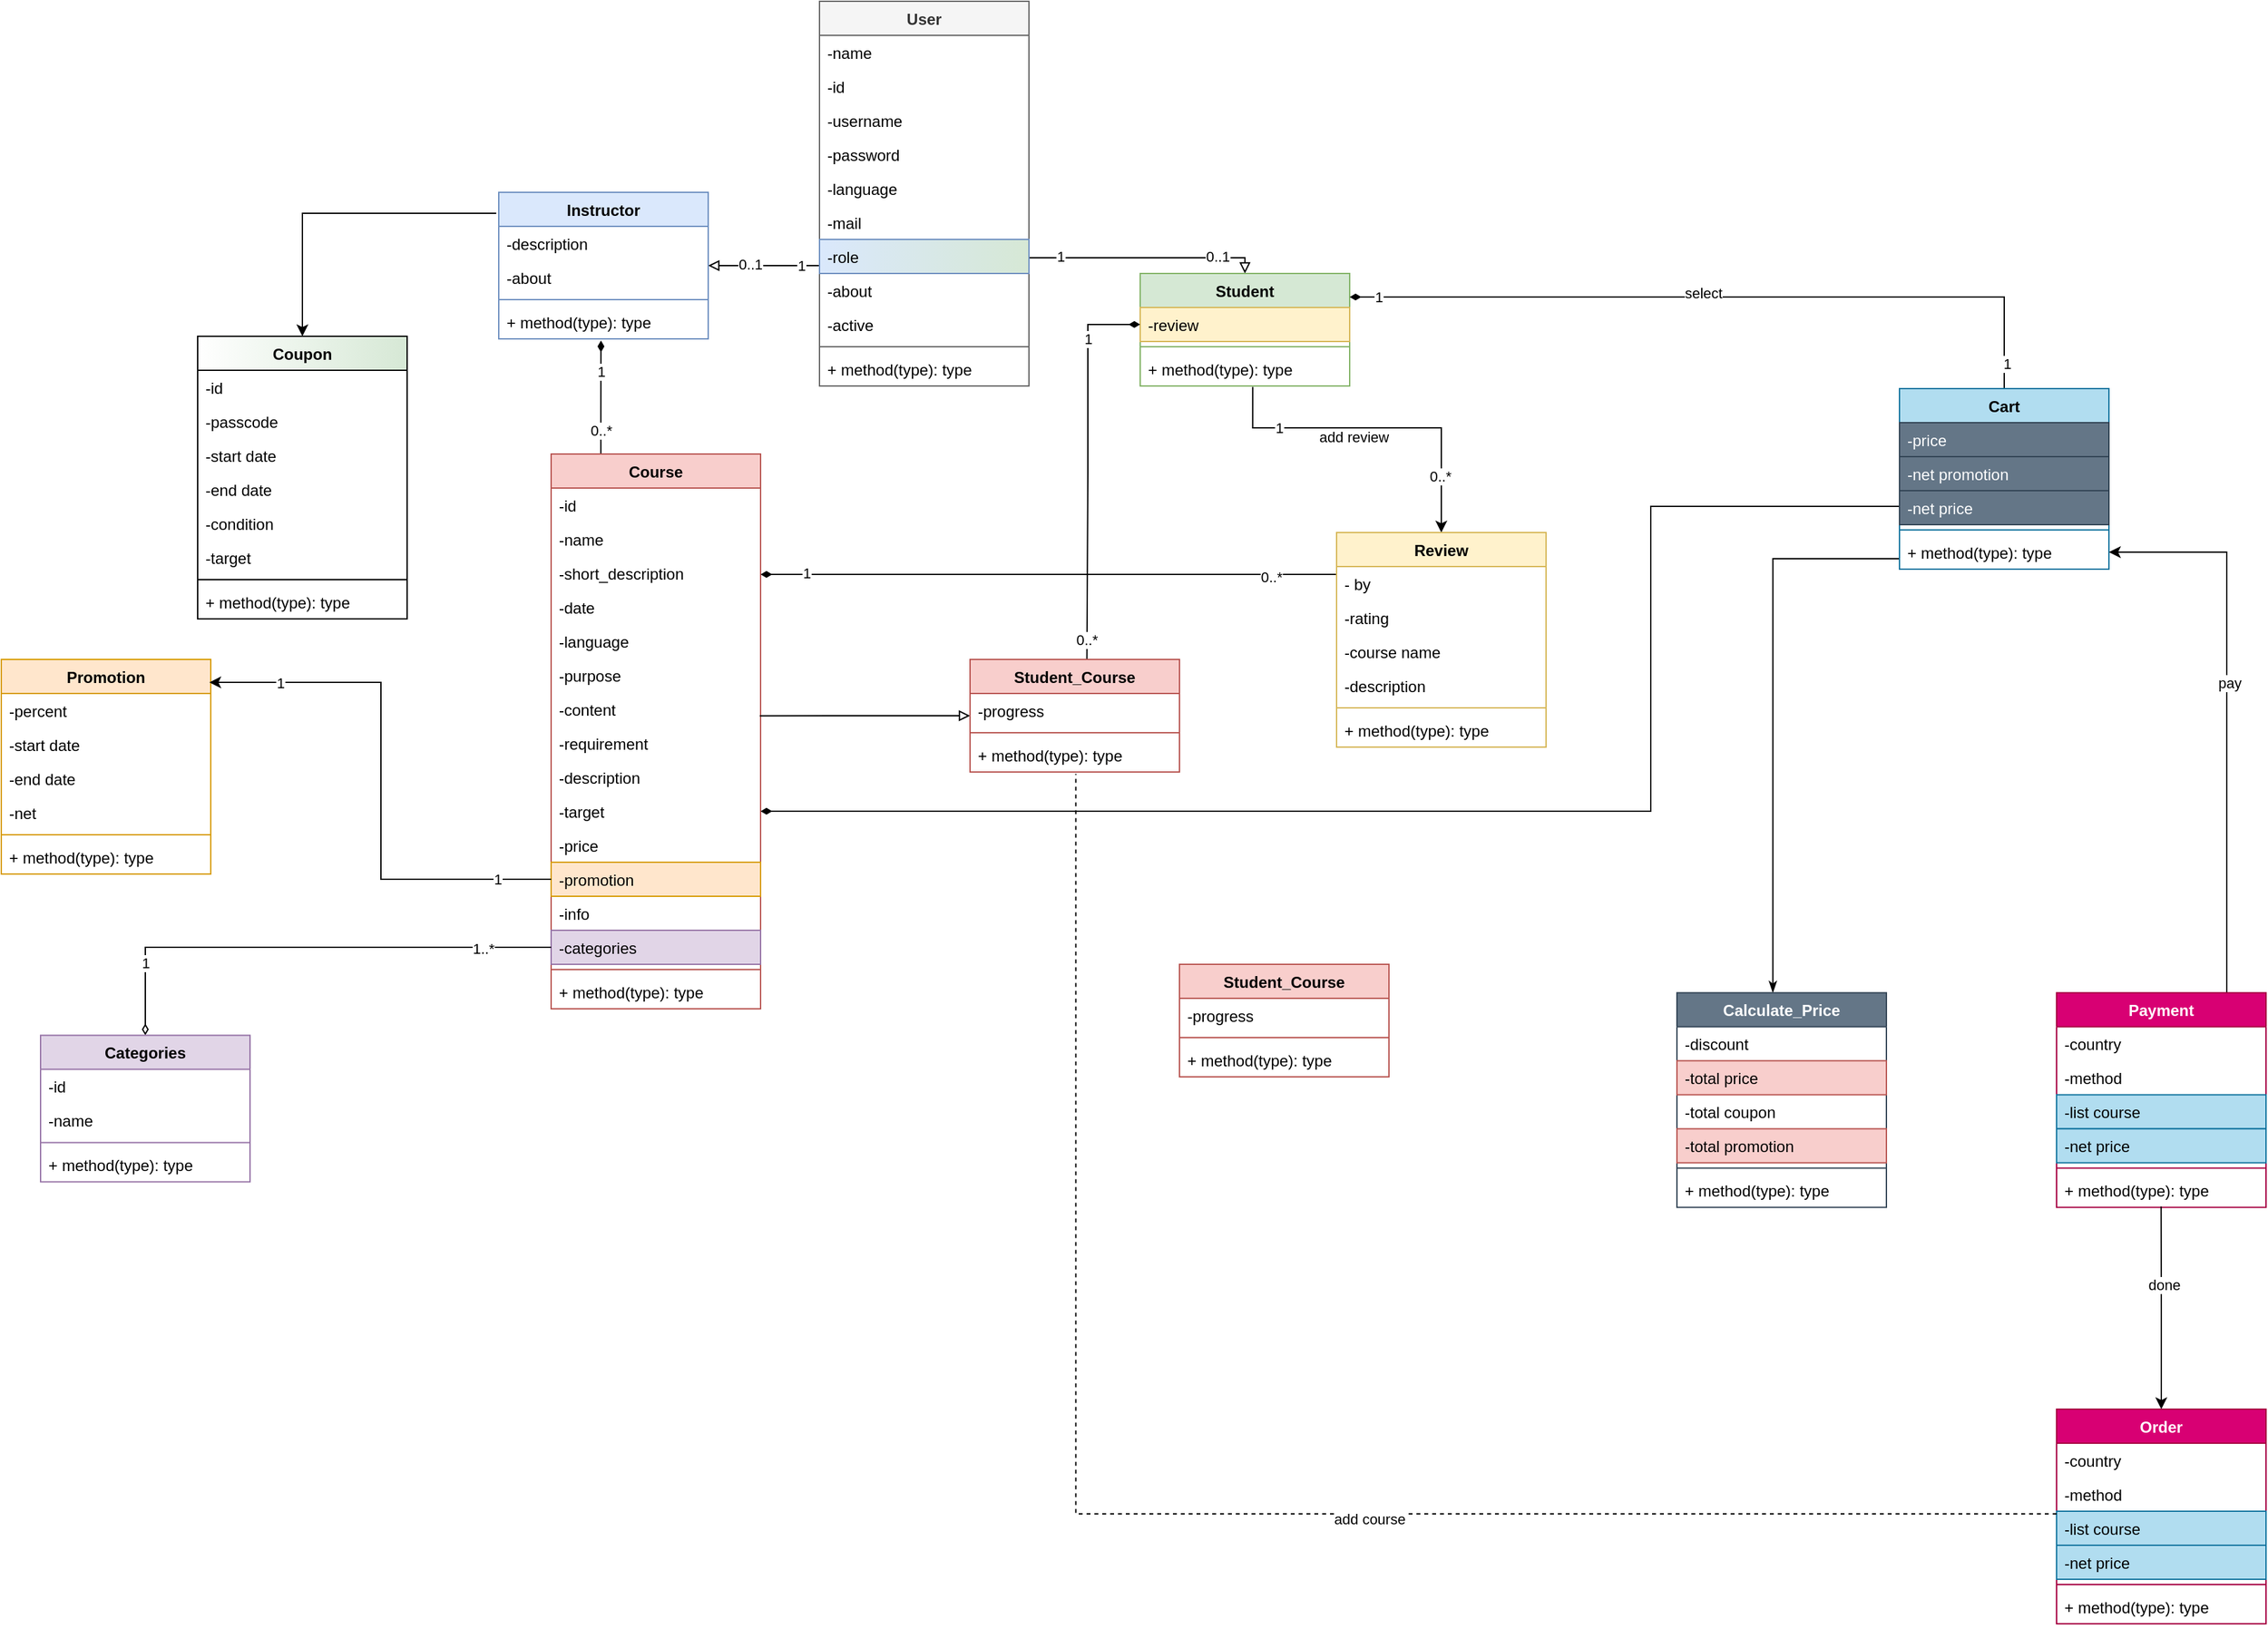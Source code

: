 <mxfile version="20.8.19" type="github">
  <diagram name="Page-1" id="RoZd-cWgufaqt0LcxTIa">
    <mxGraphModel dx="2246" dy="1105" grid="1" gridSize="10" guides="1" tooltips="1" connect="1" arrows="1" fold="1" page="1" pageScale="1" pageWidth="850" pageHeight="1100" math="0" shadow="0">
      <root>
        <mxCell id="0" />
        <mxCell id="1" parent="0" />
        <mxCell id="R6KmrhAIqxs1jMvVyGCJ-106" style="edgeStyle=orthogonalEdgeStyle;rounded=0;orthogonalLoop=1;jettySize=auto;html=1;endArrow=diamondThin;endFill=1;entryX=0.488;entryY=1.05;entryDx=0;entryDy=0;entryPerimeter=0;" parent="1" source="R6KmrhAIqxs1jMvVyGCJ-5" target="R6KmrhAIqxs1jMvVyGCJ-25" edge="1">
          <mxGeometry relative="1" as="geometry">
            <mxPoint x="140" y="280" as="targetPoint" />
            <Array as="points">
              <mxPoint x="98" y="320" />
              <mxPoint x="98" y="320" />
            </Array>
          </mxGeometry>
        </mxCell>
        <mxCell id="YBWglFwGWrB2AkKOuAqJ-6" value="1" style="edgeLabel;html=1;align=center;verticalAlign=middle;resizable=0;points=[];" vertex="1" connectable="0" parent="R6KmrhAIqxs1jMvVyGCJ-106">
          <mxGeometry x="0.462" relative="1" as="geometry">
            <mxPoint as="offset" />
          </mxGeometry>
        </mxCell>
        <mxCell id="YBWglFwGWrB2AkKOuAqJ-7" value="0..*" style="edgeLabel;html=1;align=center;verticalAlign=middle;resizable=0;points=[];" vertex="1" connectable="0" parent="R6KmrhAIqxs1jMvVyGCJ-106">
          <mxGeometry x="-0.58" relative="1" as="geometry">
            <mxPoint as="offset" />
          </mxGeometry>
        </mxCell>
        <mxCell id="R6KmrhAIqxs1jMvVyGCJ-5" value="Course" style="swimlane;fontStyle=1;align=center;verticalAlign=top;childLayout=stackLayout;horizontal=1;startSize=26;horizontalStack=0;resizeParent=1;resizeParentMax=0;resizeLast=0;collapsible=1;marginBottom=0;fillColor=#f8cecc;strokeColor=#b85450;" parent="1" vertex="1">
          <mxGeometry x="60" y="350" width="160" height="424" as="geometry" />
        </mxCell>
        <mxCell id="R6KmrhAIqxs1jMvVyGCJ-90" value="-id" style="text;strokeColor=none;fillColor=none;align=left;verticalAlign=top;spacingLeft=4;spacingRight=4;overflow=hidden;rotatable=0;points=[[0,0.5],[1,0.5]];portConstraint=eastwest;" parent="R6KmrhAIqxs1jMvVyGCJ-5" vertex="1">
          <mxGeometry y="26" width="160" height="26" as="geometry" />
        </mxCell>
        <mxCell id="R6KmrhAIqxs1jMvVyGCJ-9" value="-name&#xa;" style="text;strokeColor=none;fillColor=none;align=left;verticalAlign=top;spacingLeft=4;spacingRight=4;overflow=hidden;rotatable=0;points=[[0,0.5],[1,0.5]];portConstraint=eastwest;" parent="R6KmrhAIqxs1jMvVyGCJ-5" vertex="1">
          <mxGeometry y="52" width="160" height="26" as="geometry" />
        </mxCell>
        <mxCell id="R6KmrhAIqxs1jMvVyGCJ-10" value="-short_description" style="text;strokeColor=none;fillColor=none;align=left;verticalAlign=top;spacingLeft=4;spacingRight=4;overflow=hidden;rotatable=0;points=[[0,0.5],[1,0.5]];portConstraint=eastwest;" parent="R6KmrhAIqxs1jMvVyGCJ-5" vertex="1">
          <mxGeometry y="78" width="160" height="26" as="geometry" />
        </mxCell>
        <mxCell id="R6KmrhAIqxs1jMvVyGCJ-13" value="-date" style="text;strokeColor=none;fillColor=none;align=left;verticalAlign=top;spacingLeft=4;spacingRight=4;overflow=hidden;rotatable=0;points=[[0,0.5],[1,0.5]];portConstraint=eastwest;" parent="R6KmrhAIqxs1jMvVyGCJ-5" vertex="1">
          <mxGeometry y="104" width="160" height="26" as="geometry" />
        </mxCell>
        <mxCell id="R6KmrhAIqxs1jMvVyGCJ-14" value="-language" style="text;strokeColor=none;fillColor=none;align=left;verticalAlign=top;spacingLeft=4;spacingRight=4;overflow=hidden;rotatable=0;points=[[0,0.5],[1,0.5]];portConstraint=eastwest;" parent="R6KmrhAIqxs1jMvVyGCJ-5" vertex="1">
          <mxGeometry y="130" width="160" height="26" as="geometry" />
        </mxCell>
        <mxCell id="R6KmrhAIqxs1jMvVyGCJ-15" value="-purpose" style="text;strokeColor=none;fillColor=none;align=left;verticalAlign=top;spacingLeft=4;spacingRight=4;overflow=hidden;rotatable=0;points=[[0,0.5],[1,0.5]];portConstraint=eastwest;" parent="R6KmrhAIqxs1jMvVyGCJ-5" vertex="1">
          <mxGeometry y="156" width="160" height="26" as="geometry" />
        </mxCell>
        <mxCell id="R6KmrhAIqxs1jMvVyGCJ-16" value="-content" style="text;strokeColor=none;fillColor=none;align=left;verticalAlign=top;spacingLeft=4;spacingRight=4;overflow=hidden;rotatable=0;points=[[0,0.5],[1,0.5]];portConstraint=eastwest;" parent="R6KmrhAIqxs1jMvVyGCJ-5" vertex="1">
          <mxGeometry y="182" width="160" height="26" as="geometry" />
        </mxCell>
        <mxCell id="R6KmrhAIqxs1jMvVyGCJ-17" value="-requirement" style="text;strokeColor=none;fillColor=none;align=left;verticalAlign=top;spacingLeft=4;spacingRight=4;overflow=hidden;rotatable=0;points=[[0,0.5],[1,0.5]];portConstraint=eastwest;" parent="R6KmrhAIqxs1jMvVyGCJ-5" vertex="1">
          <mxGeometry y="208" width="160" height="26" as="geometry" />
        </mxCell>
        <mxCell id="R6KmrhAIqxs1jMvVyGCJ-18" value="-description" style="text;strokeColor=none;fillColor=none;align=left;verticalAlign=top;spacingLeft=4;spacingRight=4;overflow=hidden;rotatable=0;points=[[0,0.5],[1,0.5]];portConstraint=eastwest;" parent="R6KmrhAIqxs1jMvVyGCJ-5" vertex="1">
          <mxGeometry y="234" width="160" height="26" as="geometry" />
        </mxCell>
        <mxCell id="YBWglFwGWrB2AkKOuAqJ-95" style="edgeStyle=orthogonalEdgeStyle;rounded=0;orthogonalLoop=1;jettySize=auto;html=1;startArrow=diamondThin;startFill=1;endArrow=none;endFill=0;" edge="1" parent="R6KmrhAIqxs1jMvVyGCJ-5" source="R6KmrhAIqxs1jMvVyGCJ-19">
          <mxGeometry relative="1" as="geometry">
            <mxPoint x="1030" y="40" as="targetPoint" />
            <Array as="points">
              <mxPoint x="840" y="273" />
              <mxPoint x="840" y="40" />
            </Array>
          </mxGeometry>
        </mxCell>
        <mxCell id="R6KmrhAIqxs1jMvVyGCJ-19" value="-target" style="text;strokeColor=none;fillColor=none;align=left;verticalAlign=top;spacingLeft=4;spacingRight=4;overflow=hidden;rotatable=0;points=[[0,0.5],[1,0.5]];portConstraint=eastwest;" parent="R6KmrhAIqxs1jMvVyGCJ-5" vertex="1">
          <mxGeometry y="260" width="160" height="26" as="geometry" />
        </mxCell>
        <mxCell id="R6KmrhAIqxs1jMvVyGCJ-20" value="-price" style="text;strokeColor=none;fillColor=none;align=left;verticalAlign=top;spacingLeft=4;spacingRight=4;overflow=hidden;rotatable=0;points=[[0,0.5],[1,0.5]];portConstraint=eastwest;" parent="R6KmrhAIqxs1jMvVyGCJ-5" vertex="1">
          <mxGeometry y="286" width="160" height="26" as="geometry" />
        </mxCell>
        <mxCell id="R6KmrhAIqxs1jMvVyGCJ-91" value="-promotion" style="text;strokeColor=#d79b00;fillColor=#ffe6cc;align=left;verticalAlign=top;spacingLeft=4;spacingRight=4;overflow=hidden;rotatable=0;points=[[0,0.5],[1,0.5]];portConstraint=eastwest;" parent="R6KmrhAIqxs1jMvVyGCJ-5" vertex="1">
          <mxGeometry y="312" width="160" height="26" as="geometry" />
        </mxCell>
        <mxCell id="R6KmrhAIqxs1jMvVyGCJ-120" value="-info" style="text;strokeColor=none;fillColor=none;align=left;verticalAlign=top;spacingLeft=4;spacingRight=4;overflow=hidden;rotatable=0;points=[[0,0.5],[1,0.5]];portConstraint=eastwest;" parent="R6KmrhAIqxs1jMvVyGCJ-5" vertex="1">
          <mxGeometry y="338" width="160" height="26" as="geometry" />
        </mxCell>
        <mxCell id="R6KmrhAIqxs1jMvVyGCJ-6" value="-categories" style="text;strokeColor=#9673a6;fillColor=#e1d5e7;align=left;verticalAlign=top;spacingLeft=4;spacingRight=4;overflow=hidden;rotatable=0;points=[[0,0.5],[1,0.5]];portConstraint=eastwest;" parent="R6KmrhAIqxs1jMvVyGCJ-5" vertex="1">
          <mxGeometry y="364" width="160" height="26" as="geometry" />
        </mxCell>
        <mxCell id="R6KmrhAIqxs1jMvVyGCJ-7" value="" style="line;strokeWidth=1;fillColor=none;align=left;verticalAlign=middle;spacingTop=-1;spacingLeft=3;spacingRight=3;rotatable=0;labelPosition=right;points=[];portConstraint=eastwest;strokeColor=inherit;" parent="R6KmrhAIqxs1jMvVyGCJ-5" vertex="1">
          <mxGeometry y="390" width="160" height="8" as="geometry" />
        </mxCell>
        <mxCell id="R6KmrhAIqxs1jMvVyGCJ-8" value="+ method(type): type" style="text;strokeColor=none;fillColor=none;align=left;verticalAlign=top;spacingLeft=4;spacingRight=4;overflow=hidden;rotatable=0;points=[[0,0.5],[1,0.5]];portConstraint=eastwest;" parent="R6KmrhAIqxs1jMvVyGCJ-5" vertex="1">
          <mxGeometry y="398" width="160" height="26" as="geometry" />
        </mxCell>
        <mxCell id="R6KmrhAIqxs1jMvVyGCJ-103" style="edgeStyle=orthogonalEdgeStyle;rounded=0;orthogonalLoop=1;jettySize=auto;html=1;endArrow=none;endFill=0;startArrow=block;startFill=0;" parent="1" source="R6KmrhAIqxs1jMvVyGCJ-22" target="R6KmrhAIqxs1jMvVyGCJ-78" edge="1">
          <mxGeometry relative="1" as="geometry">
            <Array as="points">
              <mxPoint x="250" y="206" />
              <mxPoint x="250" y="206" />
            </Array>
          </mxGeometry>
        </mxCell>
        <mxCell id="YBWglFwGWrB2AkKOuAqJ-2" value="1" style="edgeLabel;html=1;align=center;verticalAlign=middle;resizable=0;points=[];" vertex="1" connectable="0" parent="R6KmrhAIqxs1jMvVyGCJ-103">
          <mxGeometry x="-0.345" relative="1" as="geometry">
            <mxPoint as="offset" />
          </mxGeometry>
        </mxCell>
        <mxCell id="YBWglFwGWrB2AkKOuAqJ-3" value="1" style="edgeLabel;html=1;align=center;verticalAlign=middle;resizable=0;points=[];" vertex="1" connectable="0" parent="R6KmrhAIqxs1jMvVyGCJ-103">
          <mxGeometry x="0.671" relative="1" as="geometry">
            <mxPoint as="offset" />
          </mxGeometry>
        </mxCell>
        <mxCell id="YBWglFwGWrB2AkKOuAqJ-11" value="0..1" style="edgeLabel;html=1;align=center;verticalAlign=middle;resizable=0;points=[];" vertex="1" connectable="0" parent="R6KmrhAIqxs1jMvVyGCJ-103">
          <mxGeometry x="-0.255" y="1" relative="1" as="geometry">
            <mxPoint as="offset" />
          </mxGeometry>
        </mxCell>
        <mxCell id="R6KmrhAIqxs1jMvVyGCJ-22" value="Instructor" style="swimlane;fontStyle=1;align=center;verticalAlign=top;childLayout=stackLayout;horizontal=1;startSize=26;horizontalStack=0;resizeParent=1;resizeParentMax=0;resizeLast=0;collapsible=1;marginBottom=0;fillColor=#dae8fc;strokeColor=#6c8ebf;" parent="1" vertex="1">
          <mxGeometry x="20" y="150" width="160" height="112" as="geometry" />
        </mxCell>
        <mxCell id="R6KmrhAIqxs1jMvVyGCJ-27" value="-description" style="text;strokeColor=none;fillColor=none;align=left;verticalAlign=top;spacingLeft=4;spacingRight=4;overflow=hidden;rotatable=0;points=[[0,0.5],[1,0.5]];portConstraint=eastwest;" parent="R6KmrhAIqxs1jMvVyGCJ-22" vertex="1">
          <mxGeometry y="26" width="160" height="26" as="geometry" />
        </mxCell>
        <mxCell id="R6KmrhAIqxs1jMvVyGCJ-28" value="-about" style="text;strokeColor=none;fillColor=none;align=left;verticalAlign=top;spacingLeft=4;spacingRight=4;overflow=hidden;rotatable=0;points=[[0,0.5],[1,0.5]];portConstraint=eastwest;" parent="R6KmrhAIqxs1jMvVyGCJ-22" vertex="1">
          <mxGeometry y="52" width="160" height="26" as="geometry" />
        </mxCell>
        <mxCell id="R6KmrhAIqxs1jMvVyGCJ-24" value="" style="line;strokeWidth=1;fillColor=none;align=left;verticalAlign=middle;spacingTop=-1;spacingLeft=3;spacingRight=3;rotatable=0;labelPosition=right;points=[];portConstraint=eastwest;strokeColor=inherit;" parent="R6KmrhAIqxs1jMvVyGCJ-22" vertex="1">
          <mxGeometry y="78" width="160" height="8" as="geometry" />
        </mxCell>
        <mxCell id="R6KmrhAIqxs1jMvVyGCJ-25" value="+ method(type): type" style="text;strokeColor=none;fillColor=none;align=left;verticalAlign=top;spacingLeft=4;spacingRight=4;overflow=hidden;rotatable=0;points=[[0,0.5],[1,0.5]];portConstraint=eastwest;" parent="R6KmrhAIqxs1jMvVyGCJ-22" vertex="1">
          <mxGeometry y="86" width="160" height="26" as="geometry" />
        </mxCell>
        <mxCell id="R6KmrhAIqxs1jMvVyGCJ-105" style="edgeStyle=orthogonalEdgeStyle;rounded=0;orthogonalLoop=1;jettySize=auto;html=1;endArrow=none;endFill=0;startArrow=block;startFill=0;entryX=1;entryY=0.5;entryDx=0;entryDy=0;" parent="1" source="R6KmrhAIqxs1jMvVyGCJ-29" target="R6KmrhAIqxs1jMvVyGCJ-78" edge="1">
          <mxGeometry relative="1" as="geometry">
            <Array as="points">
              <mxPoint x="590" y="200" />
              <mxPoint x="425" y="200" />
            </Array>
          </mxGeometry>
        </mxCell>
        <mxCell id="YBWglFwGWrB2AkKOuAqJ-4" value="1" style="edgeLabel;html=1;align=center;verticalAlign=middle;resizable=0;points=[];" vertex="1" connectable="0" parent="R6KmrhAIqxs1jMvVyGCJ-105">
          <mxGeometry x="0.723" y="-1" relative="1" as="geometry">
            <mxPoint as="offset" />
          </mxGeometry>
        </mxCell>
        <mxCell id="YBWglFwGWrB2AkKOuAqJ-5" value="1" style="edgeLabel;html=1;align=center;verticalAlign=middle;resizable=0;points=[];" vertex="1" connectable="0" parent="R6KmrhAIqxs1jMvVyGCJ-105">
          <mxGeometry x="-0.655" relative="1" as="geometry">
            <mxPoint as="offset" />
          </mxGeometry>
        </mxCell>
        <mxCell id="YBWglFwGWrB2AkKOuAqJ-12" value="0..1" style="edgeLabel;html=1;align=center;verticalAlign=middle;resizable=0;points=[];" vertex="1" connectable="0" parent="R6KmrhAIqxs1jMvVyGCJ-105">
          <mxGeometry x="-0.629" y="-1" relative="1" as="geometry">
            <mxPoint as="offset" />
          </mxGeometry>
        </mxCell>
        <mxCell id="R6KmrhAIqxs1jMvVyGCJ-29" value="Student" style="swimlane;fontStyle=1;align=center;verticalAlign=top;childLayout=stackLayout;horizontal=1;startSize=26;horizontalStack=0;resizeParent=1;resizeParentMax=0;resizeLast=0;collapsible=1;marginBottom=0;fillColor=#d5e8d4;strokeColor=#82b366;" parent="1" vertex="1">
          <mxGeometry x="510" y="212" width="160" height="86" as="geometry" />
        </mxCell>
        <mxCell id="R6KmrhAIqxs1jMvVyGCJ-30" value="-review" style="text;strokeColor=#d6b656;fillColor=#fff2cc;align=left;verticalAlign=top;spacingLeft=4;spacingRight=4;overflow=hidden;rotatable=0;points=[[0,0.5],[1,0.5]];portConstraint=eastwest;" parent="R6KmrhAIqxs1jMvVyGCJ-29" vertex="1">
          <mxGeometry y="26" width="160" height="26" as="geometry" />
        </mxCell>
        <mxCell id="R6KmrhAIqxs1jMvVyGCJ-31" value="" style="line;strokeWidth=1;fillColor=none;align=left;verticalAlign=middle;spacingTop=-1;spacingLeft=3;spacingRight=3;rotatable=0;labelPosition=right;points=[];portConstraint=eastwest;strokeColor=inherit;" parent="R6KmrhAIqxs1jMvVyGCJ-29" vertex="1">
          <mxGeometry y="52" width="160" height="8" as="geometry" />
        </mxCell>
        <mxCell id="R6KmrhAIqxs1jMvVyGCJ-32" value="+ method(type): type" style="text;strokeColor=none;fillColor=none;align=left;verticalAlign=top;spacingLeft=4;spacingRight=4;overflow=hidden;rotatable=0;points=[[0,0.5],[1,0.5]];portConstraint=eastwest;" parent="R6KmrhAIqxs1jMvVyGCJ-29" vertex="1">
          <mxGeometry y="60" width="160" height="26" as="geometry" />
        </mxCell>
        <mxCell id="R6KmrhAIqxs1jMvVyGCJ-35" value="User" style="swimlane;fontStyle=1;align=center;verticalAlign=top;childLayout=stackLayout;horizontal=1;startSize=26;horizontalStack=0;resizeParent=1;resizeParentMax=0;resizeLast=0;collapsible=1;marginBottom=0;fillColor=#f5f5f5;fontColor=#333333;strokeColor=#666666;" parent="1" vertex="1">
          <mxGeometry x="265" y="4" width="160" height="294" as="geometry">
            <mxRectangle x="640" y="80" width="90" height="30" as="alternateBounds" />
          </mxGeometry>
        </mxCell>
        <mxCell id="R6KmrhAIqxs1jMvVyGCJ-36" value="-name" style="text;strokeColor=none;fillColor=none;align=left;verticalAlign=top;spacingLeft=4;spacingRight=4;overflow=hidden;rotatable=0;points=[[0,0.5],[1,0.5]];portConstraint=eastwest;" parent="R6KmrhAIqxs1jMvVyGCJ-35" vertex="1">
          <mxGeometry y="26" width="160" height="26" as="geometry" />
        </mxCell>
        <mxCell id="R6KmrhAIqxs1jMvVyGCJ-47" value="-id" style="text;strokeColor=none;fillColor=none;align=left;verticalAlign=top;spacingLeft=4;spacingRight=4;overflow=hidden;rotatable=0;points=[[0,0.5],[1,0.5]];portConstraint=eastwest;" parent="R6KmrhAIqxs1jMvVyGCJ-35" vertex="1">
          <mxGeometry y="52" width="160" height="26" as="geometry" />
        </mxCell>
        <mxCell id="R6KmrhAIqxs1jMvVyGCJ-49" value="-username" style="text;strokeColor=none;fillColor=none;align=left;verticalAlign=top;spacingLeft=4;spacingRight=4;overflow=hidden;rotatable=0;points=[[0,0.5],[1,0.5]];portConstraint=eastwest;" parent="R6KmrhAIqxs1jMvVyGCJ-35" vertex="1">
          <mxGeometry y="78" width="160" height="26" as="geometry" />
        </mxCell>
        <mxCell id="R6KmrhAIqxs1jMvVyGCJ-50" value="-password" style="text;strokeColor=none;fillColor=none;align=left;verticalAlign=top;spacingLeft=4;spacingRight=4;overflow=hidden;rotatable=0;points=[[0,0.5],[1,0.5]];portConstraint=eastwest;" parent="R6KmrhAIqxs1jMvVyGCJ-35" vertex="1">
          <mxGeometry y="104" width="160" height="26" as="geometry" />
        </mxCell>
        <mxCell id="R6KmrhAIqxs1jMvVyGCJ-51" value="-language" style="text;strokeColor=none;fillColor=none;align=left;verticalAlign=top;spacingLeft=4;spacingRight=4;overflow=hidden;rotatable=0;points=[[0,0.5],[1,0.5]];portConstraint=eastwest;" parent="R6KmrhAIqxs1jMvVyGCJ-35" vertex="1">
          <mxGeometry y="130" width="160" height="26" as="geometry" />
        </mxCell>
        <mxCell id="R6KmrhAIqxs1jMvVyGCJ-52" value="-mail" style="text;strokeColor=none;fillColor=none;align=left;verticalAlign=top;spacingLeft=4;spacingRight=4;overflow=hidden;rotatable=0;points=[[0,0.5],[1,0.5]];portConstraint=eastwest;" parent="R6KmrhAIqxs1jMvVyGCJ-35" vertex="1">
          <mxGeometry y="156" width="160" height="26" as="geometry" />
        </mxCell>
        <mxCell id="R6KmrhAIqxs1jMvVyGCJ-78" value="-role" style="text;strokeColor=#6c8ebf;fillColor=#dae8fc;align=left;verticalAlign=top;spacingLeft=4;spacingRight=4;overflow=hidden;rotatable=0;points=[[0,0.5],[1,0.5]];portConstraint=eastwest;gradientColor=#d6e8d5;gradientDirection=east;" parent="R6KmrhAIqxs1jMvVyGCJ-35" vertex="1">
          <mxGeometry y="182" width="160" height="26" as="geometry" />
        </mxCell>
        <mxCell id="R6KmrhAIqxs1jMvVyGCJ-53" value="-about" style="text;strokeColor=none;fillColor=none;align=left;verticalAlign=top;spacingLeft=4;spacingRight=4;overflow=hidden;rotatable=0;points=[[0,0.5],[1,0.5]];portConstraint=eastwest;" parent="R6KmrhAIqxs1jMvVyGCJ-35" vertex="1">
          <mxGeometry y="208" width="160" height="26" as="geometry" />
        </mxCell>
        <mxCell id="R6KmrhAIqxs1jMvVyGCJ-54" value="-active" style="text;strokeColor=none;fillColor=none;align=left;verticalAlign=top;spacingLeft=4;spacingRight=4;overflow=hidden;rotatable=0;points=[[0,0.5],[1,0.5]];portConstraint=eastwest;" parent="R6KmrhAIqxs1jMvVyGCJ-35" vertex="1">
          <mxGeometry y="234" width="160" height="26" as="geometry" />
        </mxCell>
        <mxCell id="R6KmrhAIqxs1jMvVyGCJ-37" value="" style="line;strokeWidth=1;fillColor=none;align=left;verticalAlign=middle;spacingTop=-1;spacingLeft=3;spacingRight=3;rotatable=0;labelPosition=right;points=[];portConstraint=eastwest;strokeColor=inherit;" parent="R6KmrhAIqxs1jMvVyGCJ-35" vertex="1">
          <mxGeometry y="260" width="160" height="8" as="geometry" />
        </mxCell>
        <mxCell id="R6KmrhAIqxs1jMvVyGCJ-38" value="+ method(type): type" style="text;strokeColor=none;fillColor=none;align=left;verticalAlign=top;spacingLeft=4;spacingRight=4;overflow=hidden;rotatable=0;points=[[0,0.5],[1,0.5]];portConstraint=eastwest;" parent="R6KmrhAIqxs1jMvVyGCJ-35" vertex="1">
          <mxGeometry y="268" width="160" height="26" as="geometry" />
        </mxCell>
        <mxCell id="R6KmrhAIqxs1jMvVyGCJ-114" style="edgeStyle=orthogonalEdgeStyle;rounded=0;orthogonalLoop=1;jettySize=auto;html=1;entryX=0.537;entryY=1.027;entryDx=0;entryDy=0;startArrow=classic;startFill=1;endArrow=none;endFill=0;entryPerimeter=0;" parent="1" source="R6KmrhAIqxs1jMvVyGCJ-55" target="R6KmrhAIqxs1jMvVyGCJ-32" edge="1">
          <mxGeometry relative="1" as="geometry">
            <Array as="points">
              <mxPoint x="740" y="330" />
              <mxPoint x="596" y="330" />
            </Array>
          </mxGeometry>
        </mxCell>
        <mxCell id="YBWglFwGWrB2AkKOuAqJ-10" value="add review" style="edgeLabel;html=1;align=center;verticalAlign=middle;resizable=0;points=[];" vertex="1" connectable="0" parent="R6KmrhAIqxs1jMvVyGCJ-114">
          <mxGeometry x="0.156" relative="1" as="geometry">
            <mxPoint y="7" as="offset" />
          </mxGeometry>
        </mxCell>
        <mxCell id="YBWglFwGWrB2AkKOuAqJ-13" value="0..*" style="edgeLabel;html=1;align=center;verticalAlign=middle;resizable=0;points=[];" vertex="1" connectable="0" parent="R6KmrhAIqxs1jMvVyGCJ-114">
          <mxGeometry x="-0.664" y="1" relative="1" as="geometry">
            <mxPoint as="offset" />
          </mxGeometry>
        </mxCell>
        <mxCell id="YBWglFwGWrB2AkKOuAqJ-14" value="1" style="edgeLabel;html=1;align=center;verticalAlign=middle;resizable=0;points=[];" vertex="1" connectable="0" parent="R6KmrhAIqxs1jMvVyGCJ-114">
          <mxGeometry x="0.599" relative="1" as="geometry">
            <mxPoint as="offset" />
          </mxGeometry>
        </mxCell>
        <mxCell id="R6KmrhAIqxs1jMvVyGCJ-117" style="edgeStyle=orthogonalEdgeStyle;rounded=0;orthogonalLoop=1;jettySize=auto;html=1;startArrow=none;startFill=0;endArrow=diamondThin;endFill=1;" parent="1" source="R6KmrhAIqxs1jMvVyGCJ-55" target="R6KmrhAIqxs1jMvVyGCJ-5" edge="1">
          <mxGeometry relative="1" as="geometry">
            <Array as="points">
              <mxPoint x="300" y="442" />
              <mxPoint x="300" y="442" />
            </Array>
          </mxGeometry>
        </mxCell>
        <mxCell id="YBWglFwGWrB2AkKOuAqJ-15" value="0..*" style="edgeLabel;html=1;align=center;verticalAlign=middle;resizable=0;points=[];" vertex="1" connectable="0" parent="R6KmrhAIqxs1jMvVyGCJ-117">
          <mxGeometry x="-0.771" y="2" relative="1" as="geometry">
            <mxPoint as="offset" />
          </mxGeometry>
        </mxCell>
        <mxCell id="YBWglFwGWrB2AkKOuAqJ-16" value="1" style="edgeLabel;html=1;align=center;verticalAlign=middle;resizable=0;points=[];" vertex="1" connectable="0" parent="R6KmrhAIqxs1jMvVyGCJ-117">
          <mxGeometry x="0.842" y="-1" relative="1" as="geometry">
            <mxPoint as="offset" />
          </mxGeometry>
        </mxCell>
        <mxCell id="R6KmrhAIqxs1jMvVyGCJ-55" value="Review" style="swimlane;fontStyle=1;align=center;verticalAlign=top;childLayout=stackLayout;horizontal=1;startSize=26;horizontalStack=0;resizeParent=1;resizeParentMax=0;resizeLast=0;collapsible=1;marginBottom=0;fillColor=#fff2cc;strokeColor=#d6b656;" parent="1" vertex="1">
          <mxGeometry x="660" y="410" width="160" height="164" as="geometry" />
        </mxCell>
        <mxCell id="R6KmrhAIqxs1jMvVyGCJ-59" value="- by" style="text;strokeColor=none;fillColor=none;align=left;verticalAlign=top;spacingLeft=4;spacingRight=4;overflow=hidden;rotatable=0;points=[[0,0.5],[1,0.5]];portConstraint=eastwest;" parent="R6KmrhAIqxs1jMvVyGCJ-55" vertex="1">
          <mxGeometry y="26" width="160" height="26" as="geometry" />
        </mxCell>
        <mxCell id="R6KmrhAIqxs1jMvVyGCJ-60" value="-rating" style="text;strokeColor=none;fillColor=none;align=left;verticalAlign=top;spacingLeft=4;spacingRight=4;overflow=hidden;rotatable=0;points=[[0,0.5],[1,0.5]];portConstraint=eastwest;" parent="R6KmrhAIqxs1jMvVyGCJ-55" vertex="1">
          <mxGeometry y="52" width="160" height="26" as="geometry" />
        </mxCell>
        <mxCell id="R6KmrhAIqxs1jMvVyGCJ-61" value="-course name" style="text;strokeColor=none;fillColor=none;align=left;verticalAlign=top;spacingLeft=4;spacingRight=4;overflow=hidden;rotatable=0;points=[[0,0.5],[1,0.5]];portConstraint=eastwest;" parent="R6KmrhAIqxs1jMvVyGCJ-55" vertex="1">
          <mxGeometry y="78" width="160" height="26" as="geometry" />
        </mxCell>
        <mxCell id="R6KmrhAIqxs1jMvVyGCJ-56" value="-description" style="text;strokeColor=none;fillColor=none;align=left;verticalAlign=top;spacingLeft=4;spacingRight=4;overflow=hidden;rotatable=0;points=[[0,0.5],[1,0.5]];portConstraint=eastwest;" parent="R6KmrhAIqxs1jMvVyGCJ-55" vertex="1">
          <mxGeometry y="104" width="160" height="26" as="geometry" />
        </mxCell>
        <mxCell id="R6KmrhAIqxs1jMvVyGCJ-57" value="" style="line;strokeWidth=1;fillColor=none;align=left;verticalAlign=middle;spacingTop=-1;spacingLeft=3;spacingRight=3;rotatable=0;labelPosition=right;points=[];portConstraint=eastwest;strokeColor=inherit;" parent="R6KmrhAIqxs1jMvVyGCJ-55" vertex="1">
          <mxGeometry y="130" width="160" height="8" as="geometry" />
        </mxCell>
        <mxCell id="R6KmrhAIqxs1jMvVyGCJ-58" value="+ method(type): type" style="text;strokeColor=none;fillColor=none;align=left;verticalAlign=top;spacingLeft=4;spacingRight=4;overflow=hidden;rotatable=0;points=[[0,0.5],[1,0.5]];portConstraint=eastwest;" parent="R6KmrhAIqxs1jMvVyGCJ-55" vertex="1">
          <mxGeometry y="138" width="160" height="26" as="geometry" />
        </mxCell>
        <mxCell id="R6KmrhAIqxs1jMvVyGCJ-110" style="edgeStyle=orthogonalEdgeStyle;rounded=0;orthogonalLoop=1;jettySize=auto;html=1;entryX=0;entryY=0.5;entryDx=0;entryDy=0;startArrow=diamondThin;startFill=0;endArrow=none;endFill=0;exitX=0.5;exitY=0;exitDx=0;exitDy=0;" parent="1" source="R6KmrhAIqxs1jMvVyGCJ-62" target="R6KmrhAIqxs1jMvVyGCJ-6" edge="1">
          <mxGeometry relative="1" as="geometry">
            <Array as="points">
              <mxPoint x="-250" y="727" />
            </Array>
          </mxGeometry>
        </mxCell>
        <mxCell id="YBWglFwGWrB2AkKOuAqJ-23" value="1" style="edgeLabel;html=1;align=center;verticalAlign=middle;resizable=0;points=[];" vertex="1" connectable="0" parent="R6KmrhAIqxs1jMvVyGCJ-110">
          <mxGeometry x="-0.706" relative="1" as="geometry">
            <mxPoint as="offset" />
          </mxGeometry>
        </mxCell>
        <mxCell id="YBWglFwGWrB2AkKOuAqJ-24" value="1..*" style="edgeLabel;html=1;align=center;verticalAlign=middle;resizable=0;points=[];" vertex="1" connectable="0" parent="R6KmrhAIqxs1jMvVyGCJ-110">
          <mxGeometry x="0.721" y="-1" relative="1" as="geometry">
            <mxPoint as="offset" />
          </mxGeometry>
        </mxCell>
        <mxCell id="R6KmrhAIqxs1jMvVyGCJ-62" value="Categories" style="swimlane;fontStyle=1;align=center;verticalAlign=top;childLayout=stackLayout;horizontal=1;startSize=26;horizontalStack=0;resizeParent=1;resizeParentMax=0;resizeLast=0;collapsible=1;marginBottom=0;fillColor=#e1d5e7;strokeColor=#9673a6;" parent="1" vertex="1">
          <mxGeometry x="-330" y="794.21" width="160" height="112" as="geometry" />
        </mxCell>
        <mxCell id="R6KmrhAIqxs1jMvVyGCJ-109" value="-id" style="text;strokeColor=none;fillColor=none;align=left;verticalAlign=top;spacingLeft=4;spacingRight=4;overflow=hidden;rotatable=0;points=[[0,0.5],[1,0.5]];portConstraint=eastwest;" parent="R6KmrhAIqxs1jMvVyGCJ-62" vertex="1">
          <mxGeometry y="26" width="160" height="26" as="geometry" />
        </mxCell>
        <mxCell id="R6KmrhAIqxs1jMvVyGCJ-63" value="-name" style="text;strokeColor=none;fillColor=none;align=left;verticalAlign=top;spacingLeft=4;spacingRight=4;overflow=hidden;rotatable=0;points=[[0,0.5],[1,0.5]];portConstraint=eastwest;" parent="R6KmrhAIqxs1jMvVyGCJ-62" vertex="1">
          <mxGeometry y="52" width="160" height="26" as="geometry" />
        </mxCell>
        <mxCell id="R6KmrhAIqxs1jMvVyGCJ-64" value="" style="line;strokeWidth=1;fillColor=none;align=left;verticalAlign=middle;spacingTop=-1;spacingLeft=3;spacingRight=3;rotatable=0;labelPosition=right;points=[];portConstraint=eastwest;strokeColor=inherit;" parent="R6KmrhAIqxs1jMvVyGCJ-62" vertex="1">
          <mxGeometry y="78" width="160" height="8" as="geometry" />
        </mxCell>
        <mxCell id="R6KmrhAIqxs1jMvVyGCJ-65" value="+ method(type): type" style="text;strokeColor=none;fillColor=none;align=left;verticalAlign=top;spacingLeft=4;spacingRight=4;overflow=hidden;rotatable=0;points=[[0,0.5],[1,0.5]];portConstraint=eastwest;" parent="R6KmrhAIqxs1jMvVyGCJ-62" vertex="1">
          <mxGeometry y="86" width="160" height="26" as="geometry" />
        </mxCell>
        <mxCell id="R6KmrhAIqxs1jMvVyGCJ-121" style="edgeStyle=orthogonalEdgeStyle;rounded=0;orthogonalLoop=1;jettySize=auto;html=1;startArrow=none;startFill=0;endArrow=diamondThin;endFill=1;" parent="1" source="R6KmrhAIqxs1jMvVyGCJ-66" edge="1">
          <mxGeometry relative="1" as="geometry">
            <Array as="points">
              <mxPoint x="1170" y="230" />
            </Array>
            <mxPoint x="670" y="230" as="targetPoint" />
          </mxGeometry>
        </mxCell>
        <mxCell id="YBWglFwGWrB2AkKOuAqJ-18" value="1" style="edgeLabel;html=1;align=center;verticalAlign=middle;resizable=0;points=[];" vertex="1" connectable="0" parent="R6KmrhAIqxs1jMvVyGCJ-121">
          <mxGeometry x="-0.931" y="-2" relative="1" as="geometry">
            <mxPoint as="offset" />
          </mxGeometry>
        </mxCell>
        <mxCell id="YBWglFwGWrB2AkKOuAqJ-20" value="1" style="edgeLabel;html=1;align=center;verticalAlign=middle;resizable=0;points=[];" vertex="1" connectable="0" parent="R6KmrhAIqxs1jMvVyGCJ-121">
          <mxGeometry x="0.923" relative="1" as="geometry">
            <mxPoint as="offset" />
          </mxGeometry>
        </mxCell>
        <mxCell id="YBWglFwGWrB2AkKOuAqJ-47" value="select" style="edgeLabel;html=1;align=center;verticalAlign=middle;resizable=0;points=[];" vertex="1" connectable="0" parent="R6KmrhAIqxs1jMvVyGCJ-121">
          <mxGeometry x="0.054" y="-3" relative="1" as="geometry">
            <mxPoint as="offset" />
          </mxGeometry>
        </mxCell>
        <mxCell id="YBWglFwGWrB2AkKOuAqJ-96" style="edgeStyle=orthogonalEdgeStyle;rounded=0;orthogonalLoop=1;jettySize=auto;html=1;entryX=0.458;entryY=0;entryDx=0;entryDy=0;entryPerimeter=0;startArrow=none;startFill=0;endArrow=classicThin;endFill=1;" edge="1" parent="1" source="R6KmrhAIqxs1jMvVyGCJ-66" target="R6KmrhAIqxs1jMvVyGCJ-97">
          <mxGeometry relative="1" as="geometry">
            <Array as="points">
              <mxPoint x="993" y="430" />
            </Array>
          </mxGeometry>
        </mxCell>
        <mxCell id="R6KmrhAIqxs1jMvVyGCJ-66" value="Cart" style="swimlane;fontStyle=1;align=center;verticalAlign=top;childLayout=stackLayout;horizontal=1;startSize=26;horizontalStack=0;resizeParent=1;resizeParentMax=0;resizeLast=0;collapsible=1;marginBottom=0;fillColor=#b1ddf0;strokeColor=#10739e;" parent="1" vertex="1">
          <mxGeometry x="1090" y="300.0" width="160" height="138" as="geometry" />
        </mxCell>
        <mxCell id="R6KmrhAIqxs1jMvVyGCJ-70" value="-price&#xa;" style="text;strokeColor=#314354;fillColor=#647687;align=left;verticalAlign=top;spacingLeft=4;spacingRight=4;overflow=hidden;rotatable=0;points=[[0,0.5],[1,0.5]];portConstraint=eastwest;fontColor=#ffffff;" parent="R6KmrhAIqxs1jMvVyGCJ-66" vertex="1">
          <mxGeometry y="26" width="160" height="26" as="geometry" />
        </mxCell>
        <mxCell id="R6KmrhAIqxs1jMvVyGCJ-134" value="-net promotion" style="text;strokeColor=#314354;fillColor=#647687;align=left;verticalAlign=top;spacingLeft=4;spacingRight=4;overflow=hidden;rotatable=0;points=[[0,0.5],[1,0.5]];portConstraint=eastwest;fontColor=#ffffff;" parent="R6KmrhAIqxs1jMvVyGCJ-66" vertex="1">
          <mxGeometry y="52" width="160" height="26" as="geometry" />
        </mxCell>
        <mxCell id="R6KmrhAIqxs1jMvVyGCJ-133" value="-net price&#xa;" style="text;strokeColor=#314354;fillColor=#647687;align=left;verticalAlign=top;spacingLeft=4;spacingRight=4;overflow=hidden;rotatable=0;points=[[0,0.5],[1,0.5]];portConstraint=eastwest;fontColor=#ffffff;" parent="R6KmrhAIqxs1jMvVyGCJ-66" vertex="1">
          <mxGeometry y="78" width="160" height="26" as="geometry" />
        </mxCell>
        <mxCell id="R6KmrhAIqxs1jMvVyGCJ-68" value="" style="line;strokeWidth=1;fillColor=none;align=left;verticalAlign=middle;spacingTop=-1;spacingLeft=3;spacingRight=3;rotatable=0;labelPosition=right;points=[];portConstraint=eastwest;strokeColor=inherit;" parent="R6KmrhAIqxs1jMvVyGCJ-66" vertex="1">
          <mxGeometry y="104" width="160" height="8" as="geometry" />
        </mxCell>
        <mxCell id="R6KmrhAIqxs1jMvVyGCJ-69" value="+ method(type): type" style="text;strokeColor=none;fillColor=none;align=left;verticalAlign=top;spacingLeft=4;spacingRight=4;overflow=hidden;rotatable=0;points=[[0,0.5],[1,0.5]];portConstraint=eastwest;" parent="R6KmrhAIqxs1jMvVyGCJ-66" vertex="1">
          <mxGeometry y="112" width="160" height="26" as="geometry" />
        </mxCell>
        <mxCell id="R6KmrhAIqxs1jMvVyGCJ-136" style="edgeStyle=orthogonalEdgeStyle;rounded=0;orthogonalLoop=1;jettySize=auto;html=1;startArrow=none;startFill=0;endArrow=classic;endFill=1;entryX=1;entryY=0.5;entryDx=0;entryDy=0;" parent="1" source="R6KmrhAIqxs1jMvVyGCJ-71" edge="1" target="R6KmrhAIqxs1jMvVyGCJ-69">
          <mxGeometry relative="1" as="geometry">
            <mxPoint x="1191" y="531.71" as="targetPoint" />
            <Array as="points">
              <mxPoint x="1340" y="425" />
            </Array>
          </mxGeometry>
        </mxCell>
        <mxCell id="YBWglFwGWrB2AkKOuAqJ-48" value="pay" style="edgeLabel;html=1;align=center;verticalAlign=middle;resizable=0;points=[];" vertex="1" connectable="0" parent="R6KmrhAIqxs1jMvVyGCJ-136">
          <mxGeometry x="0.109" y="-2" relative="1" as="geometry">
            <mxPoint as="offset" />
          </mxGeometry>
        </mxCell>
        <mxCell id="R6KmrhAIqxs1jMvVyGCJ-71" value="Payment" style="swimlane;fontStyle=1;align=center;verticalAlign=top;childLayout=stackLayout;horizontal=1;startSize=26;horizontalStack=0;resizeParent=1;resizeParentMax=0;resizeLast=0;collapsible=1;marginBottom=0;fillColor=#d80073;fontColor=#ffffff;strokeColor=#A50040;" parent="1" vertex="1">
          <mxGeometry x="1210" y="761.71" width="160" height="164" as="geometry" />
        </mxCell>
        <mxCell id="R6KmrhAIqxs1jMvVyGCJ-75" value="-country" style="text;strokeColor=none;fillColor=none;align=left;verticalAlign=top;spacingLeft=4;spacingRight=4;overflow=hidden;rotatable=0;points=[[0,0.5],[1,0.5]];portConstraint=eastwest;" parent="R6KmrhAIqxs1jMvVyGCJ-71" vertex="1">
          <mxGeometry y="26" width="160" height="26" as="geometry" />
        </mxCell>
        <mxCell id="R6KmrhAIqxs1jMvVyGCJ-76" value="-method" style="text;strokeColor=none;fillColor=none;align=left;verticalAlign=top;spacingLeft=4;spacingRight=4;overflow=hidden;rotatable=0;points=[[0,0.5],[1,0.5]];portConstraint=eastwest;" parent="R6KmrhAIqxs1jMvVyGCJ-71" vertex="1">
          <mxGeometry y="52" width="160" height="26" as="geometry" />
        </mxCell>
        <mxCell id="R6KmrhAIqxs1jMvVyGCJ-137" value="-list course" style="text;strokeColor=#10739e;fillColor=#b1ddf0;align=left;verticalAlign=top;spacingLeft=4;spacingRight=4;overflow=hidden;rotatable=0;points=[[0,0.5],[1,0.5]];portConstraint=eastwest;" parent="R6KmrhAIqxs1jMvVyGCJ-71" vertex="1">
          <mxGeometry y="78" width="160" height="26" as="geometry" />
        </mxCell>
        <mxCell id="R6KmrhAIqxs1jMvVyGCJ-72" value="-net price" style="text;strokeColor=#10739e;fillColor=#b1ddf0;align=left;verticalAlign=top;spacingLeft=4;spacingRight=4;overflow=hidden;rotatable=0;points=[[0,0.5],[1,0.5]];portConstraint=eastwest;" parent="R6KmrhAIqxs1jMvVyGCJ-71" vertex="1">
          <mxGeometry y="104" width="160" height="26" as="geometry" />
        </mxCell>
        <mxCell id="R6KmrhAIqxs1jMvVyGCJ-73" value="" style="line;strokeWidth=1;fillColor=none;align=left;verticalAlign=middle;spacingTop=-1;spacingLeft=3;spacingRight=3;rotatable=0;labelPosition=right;points=[];portConstraint=eastwest;strokeColor=inherit;" parent="R6KmrhAIqxs1jMvVyGCJ-71" vertex="1">
          <mxGeometry y="130" width="160" height="8" as="geometry" />
        </mxCell>
        <mxCell id="R6KmrhAIqxs1jMvVyGCJ-74" value="+ method(type): type" style="text;strokeColor=none;fillColor=none;align=left;verticalAlign=top;spacingLeft=4;spacingRight=4;overflow=hidden;rotatable=0;points=[[0,0.5],[1,0.5]];portConstraint=eastwest;" parent="R6KmrhAIqxs1jMvVyGCJ-71" vertex="1">
          <mxGeometry y="138" width="160" height="26" as="geometry" />
        </mxCell>
        <mxCell id="R6KmrhAIqxs1jMvVyGCJ-83" value="Promotion" style="swimlane;fontStyle=1;align=center;verticalAlign=top;childLayout=stackLayout;horizontal=1;startSize=26;horizontalStack=0;resizeParent=1;resizeParentMax=0;resizeLast=0;collapsible=1;marginBottom=0;fillColor=#ffe6cc;strokeColor=#d79b00;" parent="1" vertex="1">
          <mxGeometry x="-360" y="507.0" width="160" height="164" as="geometry" />
        </mxCell>
        <mxCell id="R6KmrhAIqxs1jMvVyGCJ-84" value="-percent" style="text;strokeColor=none;fillColor=none;align=left;verticalAlign=top;spacingLeft=4;spacingRight=4;overflow=hidden;rotatable=0;points=[[0,0.5],[1,0.5]];portConstraint=eastwest;" parent="R6KmrhAIqxs1jMvVyGCJ-83" vertex="1">
          <mxGeometry y="26" width="160" height="26" as="geometry" />
        </mxCell>
        <mxCell id="R6KmrhAIqxs1jMvVyGCJ-88" value="-start date" style="text;strokeColor=none;fillColor=none;align=left;verticalAlign=top;spacingLeft=4;spacingRight=4;overflow=hidden;rotatable=0;points=[[0,0.5],[1,0.5]];portConstraint=eastwest;" parent="R6KmrhAIqxs1jMvVyGCJ-83" vertex="1">
          <mxGeometry y="52" width="160" height="26" as="geometry" />
        </mxCell>
        <mxCell id="R6KmrhAIqxs1jMvVyGCJ-94" value="-end date" style="text;strokeColor=none;fillColor=none;align=left;verticalAlign=top;spacingLeft=4;spacingRight=4;overflow=hidden;rotatable=0;points=[[0,0.5],[1,0.5]];portConstraint=eastwest;" parent="R6KmrhAIqxs1jMvVyGCJ-83" vertex="1">
          <mxGeometry y="78" width="160" height="26" as="geometry" />
        </mxCell>
        <mxCell id="R6KmrhAIqxs1jMvVyGCJ-89" value="-net" style="text;strokeColor=none;fillColor=none;align=left;verticalAlign=top;spacingLeft=4;spacingRight=4;overflow=hidden;rotatable=0;points=[[0,0.5],[1,0.5]];portConstraint=eastwest;" parent="R6KmrhAIqxs1jMvVyGCJ-83" vertex="1">
          <mxGeometry y="104" width="160" height="26" as="geometry" />
        </mxCell>
        <mxCell id="R6KmrhAIqxs1jMvVyGCJ-85" value="" style="line;strokeWidth=1;fillColor=none;align=left;verticalAlign=middle;spacingTop=-1;spacingLeft=3;spacingRight=3;rotatable=0;labelPosition=right;points=[];portConstraint=eastwest;strokeColor=inherit;" parent="R6KmrhAIqxs1jMvVyGCJ-83" vertex="1">
          <mxGeometry y="130" width="160" height="8" as="geometry" />
        </mxCell>
        <mxCell id="R6KmrhAIqxs1jMvVyGCJ-86" value="+ method(type): type" style="text;strokeColor=none;fillColor=none;align=left;verticalAlign=top;spacingLeft=4;spacingRight=4;overflow=hidden;rotatable=0;points=[[0,0.5],[1,0.5]];portConstraint=eastwest;" parent="R6KmrhAIqxs1jMvVyGCJ-83" vertex="1">
          <mxGeometry y="138" width="160" height="26" as="geometry" />
        </mxCell>
        <mxCell id="R6KmrhAIqxs1jMvVyGCJ-97" value="Calculate_Price" style="swimlane;fontStyle=1;align=center;verticalAlign=top;childLayout=stackLayout;horizontal=1;startSize=26;horizontalStack=0;resizeParent=1;resizeParentMax=0;resizeLast=0;collapsible=1;marginBottom=0;fillColor=#647687;strokeColor=#314354;fontColor=#ffffff;" parent="1" vertex="1">
          <mxGeometry x="920" y="761.71" width="160" height="164" as="geometry" />
        </mxCell>
        <mxCell id="R6KmrhAIqxs1jMvVyGCJ-126" value="-discount" style="text;strokeColor=none;fillColor=none;align=left;verticalAlign=top;spacingLeft=4;spacingRight=4;overflow=hidden;rotatable=0;points=[[0,0.5],[1,0.5]];portConstraint=eastwest;" parent="R6KmrhAIqxs1jMvVyGCJ-97" vertex="1">
          <mxGeometry y="26" width="160" height="26" as="geometry" />
        </mxCell>
        <mxCell id="R6KmrhAIqxs1jMvVyGCJ-98" value="-total price" style="text;strokeColor=#b85450;fillColor=#f8cecc;align=left;verticalAlign=top;spacingLeft=4;spacingRight=4;overflow=hidden;rotatable=0;points=[[0,0.5],[1,0.5]];portConstraint=eastwest;" parent="R6KmrhAIqxs1jMvVyGCJ-97" vertex="1">
          <mxGeometry y="52" width="160" height="26" as="geometry" />
        </mxCell>
        <mxCell id="R6KmrhAIqxs1jMvVyGCJ-138" value="-total coupon " style="text;align=left;verticalAlign=top;spacingLeft=4;spacingRight=4;overflow=hidden;rotatable=0;points=[[0,0.5],[1,0.5]];portConstraint=eastwest;" parent="R6KmrhAIqxs1jMvVyGCJ-97" vertex="1">
          <mxGeometry y="78" width="160" height="26" as="geometry" />
        </mxCell>
        <mxCell id="R6KmrhAIqxs1jMvVyGCJ-131" value="-total promotion " style="text;strokeColor=#b85450;fillColor=#f8cecc;align=left;verticalAlign=top;spacingLeft=4;spacingRight=4;overflow=hidden;rotatable=0;points=[[0,0.5],[1,0.5]];portConstraint=eastwest;fontStyle=0" parent="R6KmrhAIqxs1jMvVyGCJ-97" vertex="1">
          <mxGeometry y="104" width="160" height="26" as="geometry" />
        </mxCell>
        <mxCell id="R6KmrhAIqxs1jMvVyGCJ-99" value="" style="line;strokeWidth=1;fillColor=none;align=left;verticalAlign=middle;spacingTop=-1;spacingLeft=3;spacingRight=3;rotatable=0;labelPosition=right;points=[];portConstraint=eastwest;strokeColor=inherit;" parent="R6KmrhAIqxs1jMvVyGCJ-97" vertex="1">
          <mxGeometry y="130" width="160" height="8" as="geometry" />
        </mxCell>
        <mxCell id="R6KmrhAIqxs1jMvVyGCJ-100" value="+ method(type): type" style="text;strokeColor=none;fillColor=none;align=left;verticalAlign=top;spacingLeft=4;spacingRight=4;overflow=hidden;rotatable=0;points=[[0,0.5],[1,0.5]];portConstraint=eastwest;" parent="R6KmrhAIqxs1jMvVyGCJ-97" vertex="1">
          <mxGeometry y="138" width="160" height="26" as="geometry" />
        </mxCell>
        <mxCell id="R6KmrhAIqxs1jMvVyGCJ-115" style="edgeStyle=orthogonalEdgeStyle;rounded=0;orthogonalLoop=1;jettySize=auto;html=1;entryX=0.558;entryY=-0.004;entryDx=0;entryDy=0;entryPerimeter=0;startArrow=diamondThin;startFill=1;endArrow=none;endFill=0;" parent="1" target="YBWglFwGWrB2AkKOuAqJ-74" edge="1">
          <mxGeometry relative="1" as="geometry">
            <mxPoint x="510" y="251" as="sourcePoint" />
            <Array as="points">
              <mxPoint x="470" y="251" />
              <mxPoint x="470" y="364" />
              <mxPoint x="469" y="364" />
            </Array>
          </mxGeometry>
        </mxCell>
        <mxCell id="YBWglFwGWrB2AkKOuAqJ-8" value="0..*" style="edgeLabel;html=1;align=center;verticalAlign=middle;resizable=0;points=[];" vertex="1" connectable="0" parent="R6KmrhAIqxs1jMvVyGCJ-115">
          <mxGeometry x="0.896" y="-1" relative="1" as="geometry">
            <mxPoint as="offset" />
          </mxGeometry>
        </mxCell>
        <mxCell id="YBWglFwGWrB2AkKOuAqJ-9" value="1" style="edgeLabel;html=1;align=center;verticalAlign=middle;resizable=0;points=[];" vertex="1" connectable="0" parent="R6KmrhAIqxs1jMvVyGCJ-115">
          <mxGeometry x="-0.656" relative="1" as="geometry">
            <mxPoint as="offset" />
          </mxGeometry>
        </mxCell>
        <mxCell id="R6KmrhAIqxs1jMvVyGCJ-118" style="edgeStyle=orthogonalEdgeStyle;rounded=0;orthogonalLoop=1;jettySize=auto;html=1;entryX=0.993;entryY=0.107;entryDx=0;entryDy=0;entryPerimeter=0;startArrow=none;startFill=0;endArrow=classic;endFill=1;" parent="1" source="R6KmrhAIqxs1jMvVyGCJ-91" target="R6KmrhAIqxs1jMvVyGCJ-83" edge="1">
          <mxGeometry relative="1" as="geometry">
            <Array as="points" />
          </mxGeometry>
        </mxCell>
        <mxCell id="YBWglFwGWrB2AkKOuAqJ-21" value="1" style="edgeLabel;html=1;align=center;verticalAlign=middle;resizable=0;points=[];" vertex="1" connectable="0" parent="R6KmrhAIqxs1jMvVyGCJ-118">
          <mxGeometry x="0.737" relative="1" as="geometry">
            <mxPoint as="offset" />
          </mxGeometry>
        </mxCell>
        <mxCell id="YBWglFwGWrB2AkKOuAqJ-22" value="1" style="edgeLabel;html=1;align=center;verticalAlign=middle;resizable=0;points=[];" vertex="1" connectable="0" parent="R6KmrhAIqxs1jMvVyGCJ-118">
          <mxGeometry x="-0.802" relative="1" as="geometry">
            <mxPoint as="offset" />
          </mxGeometry>
        </mxCell>
        <mxCell id="YBWglFwGWrB2AkKOuAqJ-34" style="edgeStyle=orthogonalEdgeStyle;rounded=0;orthogonalLoop=1;jettySize=auto;html=1;entryX=-0.012;entryY=0.143;entryDx=0;entryDy=0;entryPerimeter=0;startArrow=classic;startFill=1;endArrow=none;endFill=0;exitX=0.5;exitY=0;exitDx=0;exitDy=0;" edge="1" parent="1" source="R6KmrhAIqxs1jMvVyGCJ-145" target="R6KmrhAIqxs1jMvVyGCJ-22">
          <mxGeometry relative="1" as="geometry" />
        </mxCell>
        <mxCell id="R6KmrhAIqxs1jMvVyGCJ-145" value="Coupon" style="swimlane;fontStyle=1;align=center;verticalAlign=top;childLayout=stackLayout;horizontal=1;startSize=26;horizontalStack=0;resizeParent=1;resizeParentMax=0;resizeLast=0;collapsible=1;marginBottom=0;fillStyle=auto;gradientColor=#d6e8d5;gradientDirection=east;" parent="1" vertex="1">
          <mxGeometry x="-210" y="260" width="160" height="216" as="geometry" />
        </mxCell>
        <mxCell id="YBWglFwGWrB2AkKOuAqJ-35" value="-id" style="text;strokeColor=none;fillColor=none;align=left;verticalAlign=top;spacingLeft=4;spacingRight=4;overflow=hidden;rotatable=0;points=[[0,0.5],[1,0.5]];portConstraint=eastwest;" vertex="1" parent="R6KmrhAIqxs1jMvVyGCJ-145">
          <mxGeometry y="26" width="160" height="26" as="geometry" />
        </mxCell>
        <mxCell id="YBWglFwGWrB2AkKOuAqJ-36" value="-passcode" style="text;strokeColor=none;fillColor=none;align=left;verticalAlign=top;spacingLeft=4;spacingRight=4;overflow=hidden;rotatable=0;points=[[0,0.5],[1,0.5]];portConstraint=eastwest;" vertex="1" parent="R6KmrhAIqxs1jMvVyGCJ-145">
          <mxGeometry y="52" width="160" height="26" as="geometry" />
        </mxCell>
        <mxCell id="YBWglFwGWrB2AkKOuAqJ-37" value="-start date" style="text;strokeColor=none;fillColor=none;align=left;verticalAlign=top;spacingLeft=4;spacingRight=4;overflow=hidden;rotatable=0;points=[[0,0.5],[1,0.5]];portConstraint=eastwest;" vertex="1" parent="R6KmrhAIqxs1jMvVyGCJ-145">
          <mxGeometry y="78" width="160" height="26" as="geometry" />
        </mxCell>
        <mxCell id="YBWglFwGWrB2AkKOuAqJ-38" value="-end date" style="text;strokeColor=none;fillColor=none;align=left;verticalAlign=top;spacingLeft=4;spacingRight=4;overflow=hidden;rotatable=0;points=[[0,0.5],[1,0.5]];portConstraint=eastwest;" vertex="1" parent="R6KmrhAIqxs1jMvVyGCJ-145">
          <mxGeometry y="104" width="160" height="26" as="geometry" />
        </mxCell>
        <mxCell id="YBWglFwGWrB2AkKOuAqJ-103" value="-condition" style="text;strokeColor=none;fillColor=none;align=left;verticalAlign=top;spacingLeft=4;spacingRight=4;overflow=hidden;rotatable=0;points=[[0,0.5],[1,0.5]];portConstraint=eastwest;" vertex="1" parent="R6KmrhAIqxs1jMvVyGCJ-145">
          <mxGeometry y="130" width="160" height="26" as="geometry" />
        </mxCell>
        <mxCell id="R6KmrhAIqxs1jMvVyGCJ-146" value="-target" style="text;strokeColor=none;fillColor=none;align=left;verticalAlign=top;spacingLeft=4;spacingRight=4;overflow=hidden;rotatable=0;points=[[0,0.5],[1,0.5]];portConstraint=eastwest;" parent="R6KmrhAIqxs1jMvVyGCJ-145" vertex="1">
          <mxGeometry y="156" width="160" height="26" as="geometry" />
        </mxCell>
        <mxCell id="R6KmrhAIqxs1jMvVyGCJ-147" value="" style="line;strokeWidth=1;fillColor=none;align=left;verticalAlign=middle;spacingTop=-1;spacingLeft=3;spacingRight=3;rotatable=0;labelPosition=right;points=[];portConstraint=eastwest;strokeColor=inherit;fillStyle=auto;" parent="R6KmrhAIqxs1jMvVyGCJ-145" vertex="1">
          <mxGeometry y="182" width="160" height="8" as="geometry" />
        </mxCell>
        <mxCell id="R6KmrhAIqxs1jMvVyGCJ-148" value="+ method(type): type" style="text;strokeColor=none;fillColor=none;align=left;verticalAlign=top;spacingLeft=4;spacingRight=4;overflow=hidden;rotatable=0;points=[[0,0.5],[1,0.5]];portConstraint=eastwest;" parent="R6KmrhAIqxs1jMvVyGCJ-145" vertex="1">
          <mxGeometry y="190" width="160" height="26" as="geometry" />
        </mxCell>
        <mxCell id="YBWglFwGWrB2AkKOuAqJ-72" style="edgeStyle=orthogonalEdgeStyle;rounded=0;orthogonalLoop=1;jettySize=auto;html=1;entryX=0.499;entryY=0.978;entryDx=0;entryDy=0;entryPerimeter=0;startArrow=classic;startFill=1;endArrow=none;endFill=0;" edge="1" parent="1" source="YBWglFwGWrB2AkKOuAqJ-65" target="R6KmrhAIqxs1jMvVyGCJ-74">
          <mxGeometry relative="1" as="geometry" />
        </mxCell>
        <mxCell id="YBWglFwGWrB2AkKOuAqJ-73" value="done" style="edgeLabel;html=1;align=center;verticalAlign=middle;resizable=0;points=[];" vertex="1" connectable="0" parent="YBWglFwGWrB2AkKOuAqJ-72">
          <mxGeometry x="0.223" y="-2" relative="1" as="geometry">
            <mxPoint as="offset" />
          </mxGeometry>
        </mxCell>
        <mxCell id="YBWglFwGWrB2AkKOuAqJ-65" value="Order" style="swimlane;fontStyle=1;align=center;verticalAlign=top;childLayout=stackLayout;horizontal=1;startSize=26;horizontalStack=0;resizeParent=1;resizeParentMax=0;resizeLast=0;collapsible=1;marginBottom=0;fillColor=#d80073;fontColor=#ffffff;strokeColor=#A50040;" vertex="1" parent="1">
          <mxGeometry x="1210" y="1080" width="160" height="164" as="geometry" />
        </mxCell>
        <mxCell id="YBWglFwGWrB2AkKOuAqJ-66" value="-country" style="text;strokeColor=none;fillColor=none;align=left;verticalAlign=top;spacingLeft=4;spacingRight=4;overflow=hidden;rotatable=0;points=[[0,0.5],[1,0.5]];portConstraint=eastwest;" vertex="1" parent="YBWglFwGWrB2AkKOuAqJ-65">
          <mxGeometry y="26" width="160" height="26" as="geometry" />
        </mxCell>
        <mxCell id="YBWglFwGWrB2AkKOuAqJ-67" value="-method" style="text;strokeColor=none;fillColor=none;align=left;verticalAlign=top;spacingLeft=4;spacingRight=4;overflow=hidden;rotatable=0;points=[[0,0.5],[1,0.5]];portConstraint=eastwest;" vertex="1" parent="YBWglFwGWrB2AkKOuAqJ-65">
          <mxGeometry y="52" width="160" height="26" as="geometry" />
        </mxCell>
        <mxCell id="YBWglFwGWrB2AkKOuAqJ-68" value="-list course" style="text;strokeColor=#10739e;fillColor=#b1ddf0;align=left;verticalAlign=top;spacingLeft=4;spacingRight=4;overflow=hidden;rotatable=0;points=[[0,0.5],[1,0.5]];portConstraint=eastwest;" vertex="1" parent="YBWglFwGWrB2AkKOuAqJ-65">
          <mxGeometry y="78" width="160" height="26" as="geometry" />
        </mxCell>
        <mxCell id="YBWglFwGWrB2AkKOuAqJ-69" value="-net price" style="text;strokeColor=#10739e;fillColor=#b1ddf0;align=left;verticalAlign=top;spacingLeft=4;spacingRight=4;overflow=hidden;rotatable=0;points=[[0,0.5],[1,0.5]];portConstraint=eastwest;" vertex="1" parent="YBWglFwGWrB2AkKOuAqJ-65">
          <mxGeometry y="104" width="160" height="26" as="geometry" />
        </mxCell>
        <mxCell id="YBWglFwGWrB2AkKOuAqJ-70" value="" style="line;strokeWidth=1;fillColor=none;align=left;verticalAlign=middle;spacingTop=-1;spacingLeft=3;spacingRight=3;rotatable=0;labelPosition=right;points=[];portConstraint=eastwest;strokeColor=inherit;" vertex="1" parent="YBWglFwGWrB2AkKOuAqJ-65">
          <mxGeometry y="130" width="160" height="8" as="geometry" />
        </mxCell>
        <mxCell id="YBWglFwGWrB2AkKOuAqJ-71" value="+ method(type): type" style="text;strokeColor=none;fillColor=none;align=left;verticalAlign=top;spacingLeft=4;spacingRight=4;overflow=hidden;rotatable=0;points=[[0,0.5],[1,0.5]];portConstraint=eastwest;" vertex="1" parent="YBWglFwGWrB2AkKOuAqJ-65">
          <mxGeometry y="138" width="160" height="26" as="geometry" />
        </mxCell>
        <mxCell id="YBWglFwGWrB2AkKOuAqJ-91" style="edgeStyle=orthogonalEdgeStyle;rounded=0;orthogonalLoop=1;jettySize=auto;html=1;entryX=0.996;entryY=0.698;entryDx=0;entryDy=0;entryPerimeter=0;startArrow=block;startFill=0;endArrow=none;endFill=0;" edge="1" parent="1" source="YBWglFwGWrB2AkKOuAqJ-74" target="R6KmrhAIqxs1jMvVyGCJ-16">
          <mxGeometry relative="1" as="geometry" />
        </mxCell>
        <mxCell id="YBWglFwGWrB2AkKOuAqJ-74" value="Student_Course" style="swimlane;fontStyle=1;align=center;verticalAlign=top;childLayout=stackLayout;horizontal=1;startSize=26;horizontalStack=0;resizeParent=1;resizeParentMax=0;resizeLast=0;collapsible=1;marginBottom=0;fillColor=#f8cecc;strokeColor=#b85450;" vertex="1" parent="1">
          <mxGeometry x="380" y="507" width="160" height="86" as="geometry" />
        </mxCell>
        <mxCell id="YBWglFwGWrB2AkKOuAqJ-92" value="-progress" style="text;align=left;verticalAlign=top;spacingLeft=4;spacingRight=4;overflow=hidden;rotatable=0;points=[[0,0.5],[1,0.5]];portConstraint=eastwest;" vertex="1" parent="YBWglFwGWrB2AkKOuAqJ-74">
          <mxGeometry y="26" width="160" height="26" as="geometry" />
        </mxCell>
        <mxCell id="YBWglFwGWrB2AkKOuAqJ-89" value="" style="line;strokeWidth=1;fillColor=none;align=left;verticalAlign=middle;spacingTop=-1;spacingLeft=3;spacingRight=3;rotatable=0;labelPosition=right;points=[];portConstraint=eastwest;strokeColor=inherit;" vertex="1" parent="YBWglFwGWrB2AkKOuAqJ-74">
          <mxGeometry y="52" width="160" height="8" as="geometry" />
        </mxCell>
        <mxCell id="YBWglFwGWrB2AkKOuAqJ-90" value="+ method(type): type" style="text;strokeColor=none;fillColor=none;align=left;verticalAlign=top;spacingLeft=4;spacingRight=4;overflow=hidden;rotatable=0;points=[[0,0.5],[1,0.5]];portConstraint=eastwest;" vertex="1" parent="YBWglFwGWrB2AkKOuAqJ-74">
          <mxGeometry y="60" width="160" height="26" as="geometry" />
        </mxCell>
        <mxCell id="YBWglFwGWrB2AkKOuAqJ-93" style="edgeStyle=orthogonalEdgeStyle;rounded=0;orthogonalLoop=1;jettySize=auto;html=1;entryX=0.505;entryY=1.058;entryDx=0;entryDy=0;entryPerimeter=0;startArrow=none;startFill=0;endArrow=none;endFill=0;exitX=0;exitY=0.077;exitDx=0;exitDy=0;exitPerimeter=0;dashed=1;" edge="1" parent="1" source="YBWglFwGWrB2AkKOuAqJ-68" target="YBWglFwGWrB2AkKOuAqJ-90">
          <mxGeometry relative="1" as="geometry">
            <Array as="points">
              <mxPoint x="461" y="1160" />
            </Array>
          </mxGeometry>
        </mxCell>
        <mxCell id="YBWglFwGWrB2AkKOuAqJ-94" value="add course" style="edgeLabel;html=1;align=center;verticalAlign=middle;resizable=0;points=[];" vertex="1" connectable="0" parent="YBWglFwGWrB2AkKOuAqJ-93">
          <mxGeometry x="-0.201" y="4" relative="1" as="geometry">
            <mxPoint as="offset" />
          </mxGeometry>
        </mxCell>
        <mxCell id="YBWglFwGWrB2AkKOuAqJ-99" value="Student_Course" style="swimlane;fontStyle=1;align=center;verticalAlign=top;childLayout=stackLayout;horizontal=1;startSize=26;horizontalStack=0;resizeParent=1;resizeParentMax=0;resizeLast=0;collapsible=1;marginBottom=0;fillColor=#f8cecc;strokeColor=#b85450;" vertex="1" parent="1">
          <mxGeometry x="540" y="740" width="160" height="86" as="geometry" />
        </mxCell>
        <mxCell id="YBWglFwGWrB2AkKOuAqJ-100" value="-progress" style="text;align=left;verticalAlign=top;spacingLeft=4;spacingRight=4;overflow=hidden;rotatable=0;points=[[0,0.5],[1,0.5]];portConstraint=eastwest;" vertex="1" parent="YBWglFwGWrB2AkKOuAqJ-99">
          <mxGeometry y="26" width="160" height="26" as="geometry" />
        </mxCell>
        <mxCell id="YBWglFwGWrB2AkKOuAqJ-101" value="" style="line;strokeWidth=1;fillColor=none;align=left;verticalAlign=middle;spacingTop=-1;spacingLeft=3;spacingRight=3;rotatable=0;labelPosition=right;points=[];portConstraint=eastwest;strokeColor=inherit;" vertex="1" parent="YBWglFwGWrB2AkKOuAqJ-99">
          <mxGeometry y="52" width="160" height="8" as="geometry" />
        </mxCell>
        <mxCell id="YBWglFwGWrB2AkKOuAqJ-102" value="+ method(type): type" style="text;strokeColor=none;fillColor=none;align=left;verticalAlign=top;spacingLeft=4;spacingRight=4;overflow=hidden;rotatable=0;points=[[0,0.5],[1,0.5]];portConstraint=eastwest;" vertex="1" parent="YBWglFwGWrB2AkKOuAqJ-99">
          <mxGeometry y="60" width="160" height="26" as="geometry" />
        </mxCell>
      </root>
    </mxGraphModel>
  </diagram>
</mxfile>
